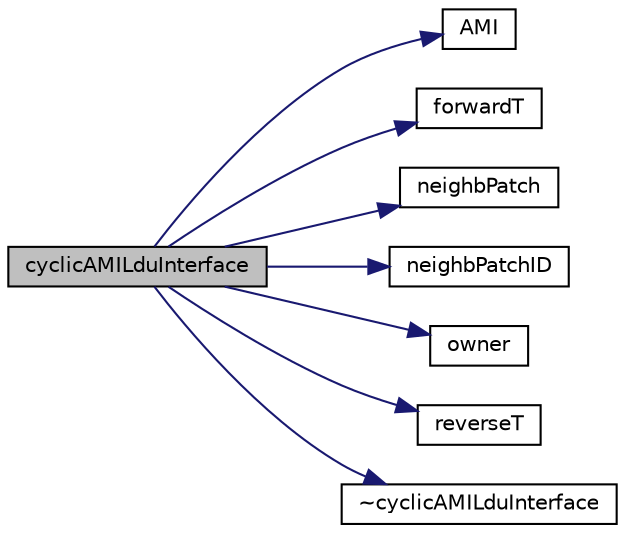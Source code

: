 digraph "cyclicAMILduInterface"
{
  bgcolor="transparent";
  edge [fontname="Helvetica",fontsize="10",labelfontname="Helvetica",labelfontsize="10"];
  node [fontname="Helvetica",fontsize="10",shape=record];
  rankdir="LR";
  Node1 [label="cyclicAMILduInterface",height=0.2,width=0.4,color="black", fillcolor="grey75", style="filled", fontcolor="black"];
  Node1 -> Node2 [color="midnightblue",fontsize="10",style="solid",fontname="Helvetica"];
  Node2 [label="AMI",height=0.2,width=0.4,color="black",URL="$a00477.html#a8d9cfe917829e37cd9e763d225a1f2d2"];
  Node1 -> Node3 [color="midnightblue",fontsize="10",style="solid",fontname="Helvetica"];
  Node3 [label="forwardT",height=0.2,width=0.4,color="black",URL="$a00477.html#aae68494d956bdfbc23908a80ab07a493",tooltip="Return face transformation tensor. "];
  Node1 -> Node4 [color="midnightblue",fontsize="10",style="solid",fontname="Helvetica"];
  Node4 [label="neighbPatch",height=0.2,width=0.4,color="black",URL="$a00477.html#a46b8703050914d205d28ae7e862b7e66",tooltip="Return processor number. "];
  Node1 -> Node5 [color="midnightblue",fontsize="10",style="solid",fontname="Helvetica"];
  Node5 [label="neighbPatchID",height=0.2,width=0.4,color="black",URL="$a00477.html#a3c9e89f296b0623989f9b5918f4f99d8",tooltip="Return neighbour. "];
  Node1 -> Node6 [color="midnightblue",fontsize="10",style="solid",fontname="Helvetica"];
  Node6 [label="owner",height=0.2,width=0.4,color="black",URL="$a00477.html#a3582563f80d5d14098b6b6462edd17a2"];
  Node1 -> Node7 [color="midnightblue",fontsize="10",style="solid",fontname="Helvetica"];
  Node7 [label="reverseT",height=0.2,width=0.4,color="black",URL="$a00477.html#ae26caa0a3d61f6c628a7e23e26b6ae99",tooltip="Return face reverse transformation tensor. "];
  Node1 -> Node8 [color="midnightblue",fontsize="10",style="solid",fontname="Helvetica"];
  Node8 [label="~cyclicAMILduInterface",height=0.2,width=0.4,color="black",URL="$a00477.html#ac9a74e458552333f79eefa540ace3cac",tooltip="Destructor. "];
}
